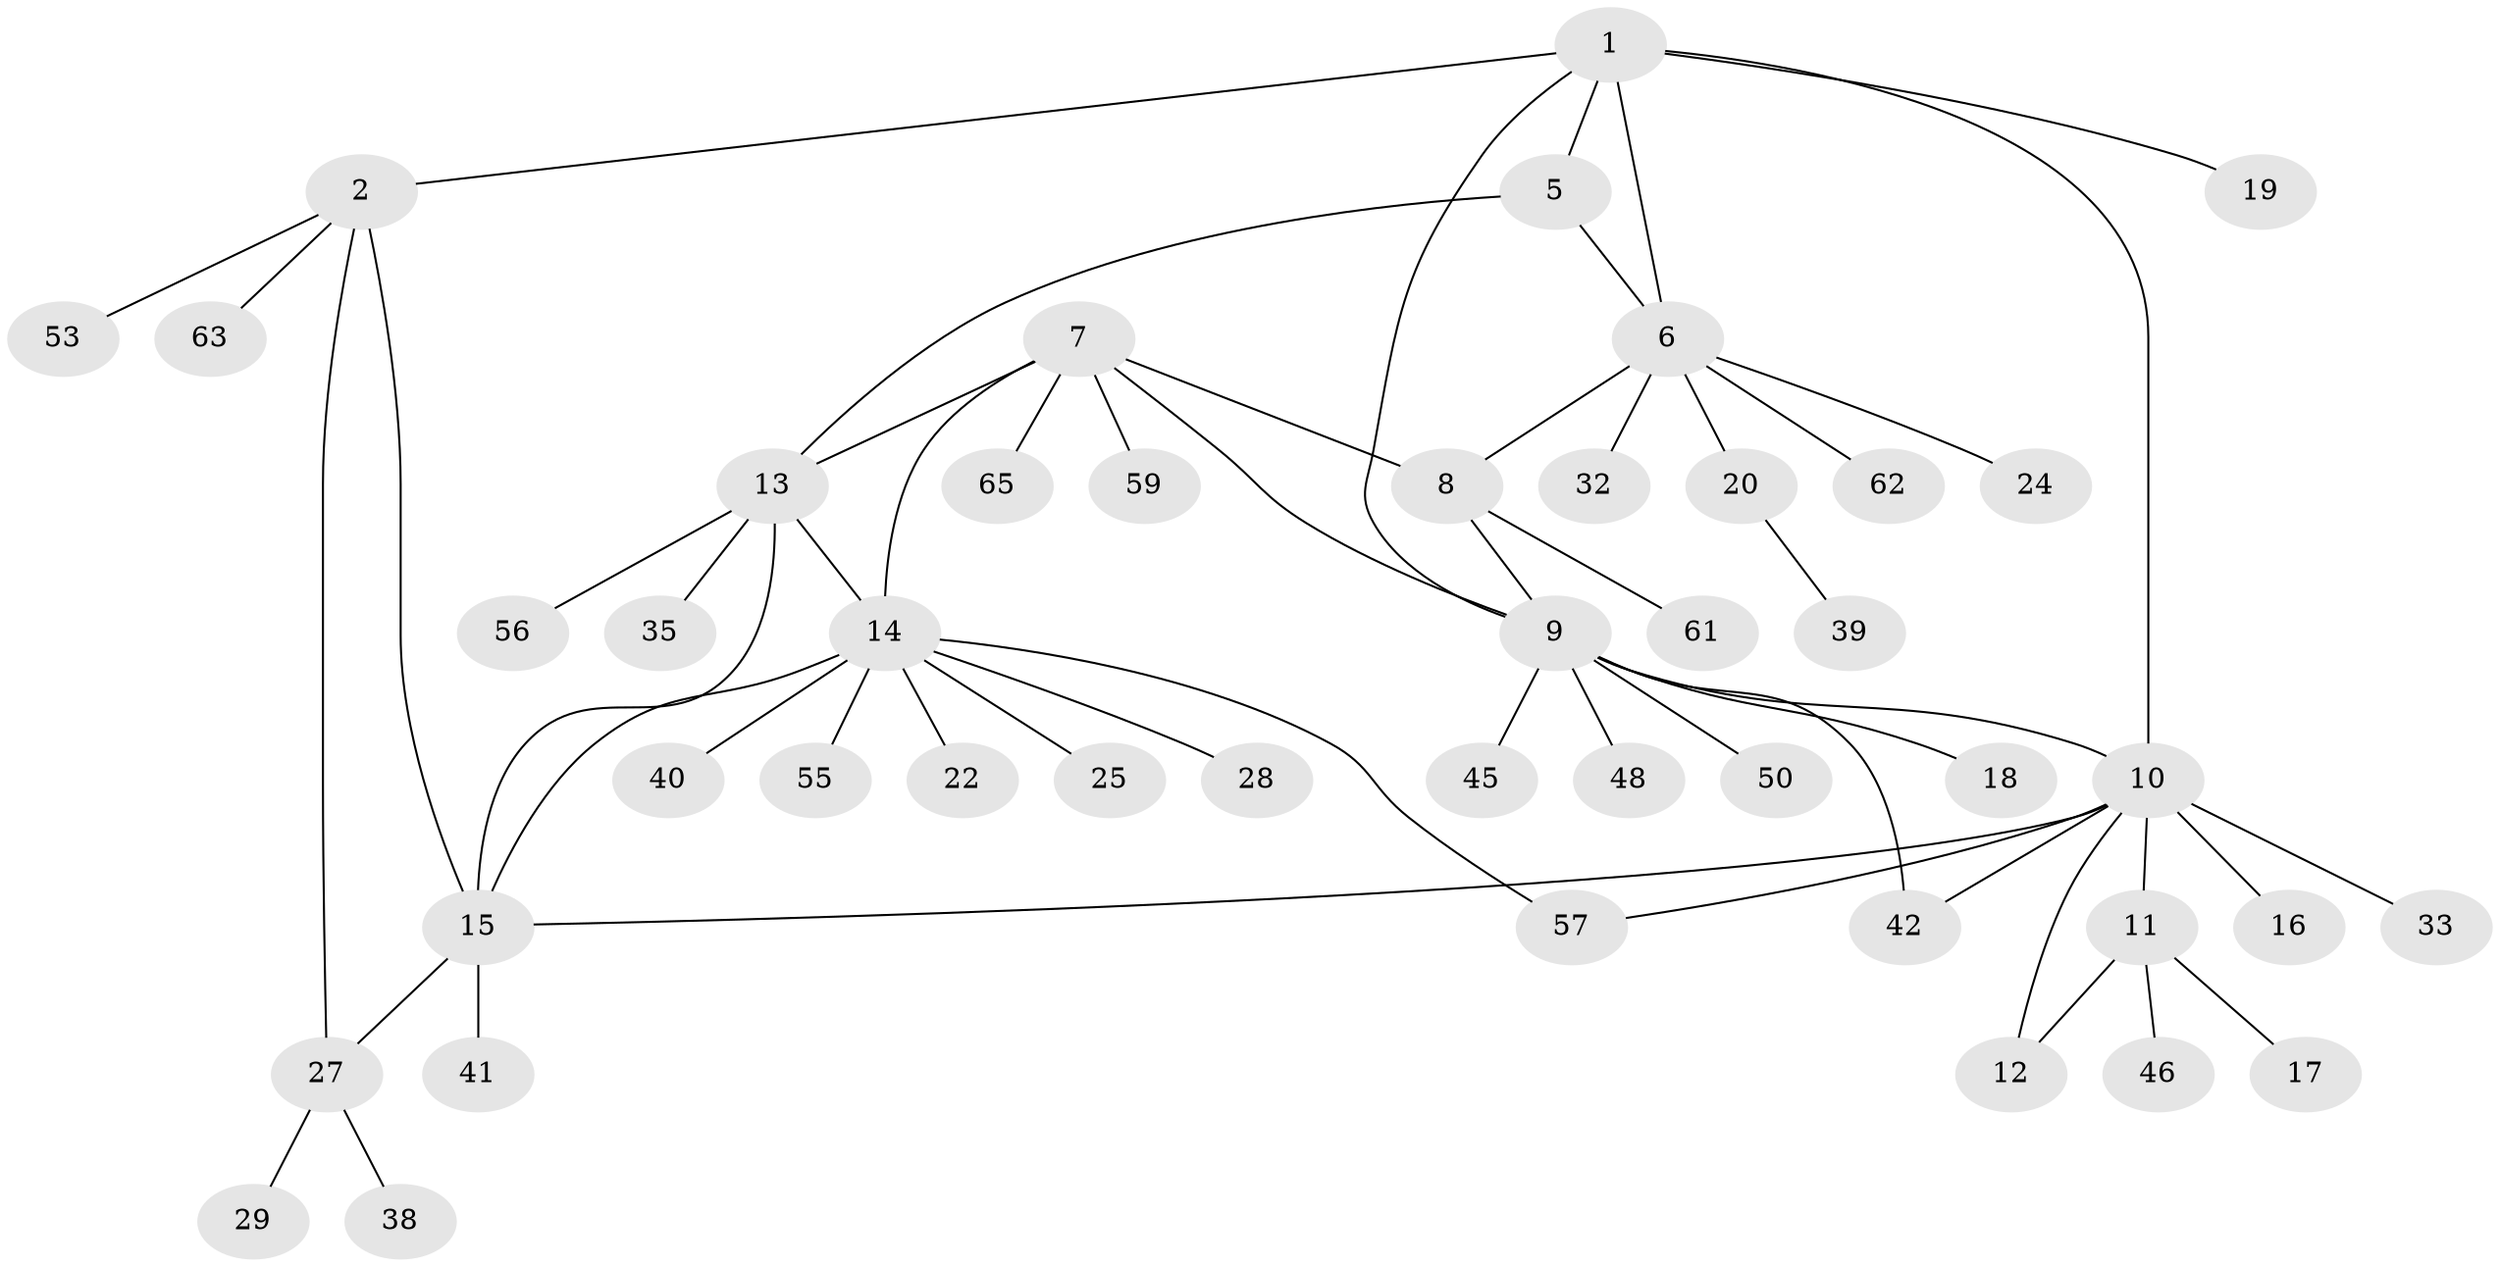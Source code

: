 // Generated by graph-tools (version 1.1) at 2025/52/02/27/25 19:52:21]
// undirected, 45 vertices, 57 edges
graph export_dot {
graph [start="1"]
  node [color=gray90,style=filled];
  1 [super="+4"];
  2 [super="+3"];
  5;
  6 [super="+26"];
  7 [super="+43"];
  8 [super="+23"];
  9 [super="+60"];
  10 [super="+51"];
  11 [super="+36"];
  12 [super="+21"];
  13 [super="+30"];
  14 [super="+52"];
  15 [super="+49"];
  16;
  17 [super="+44"];
  18;
  19;
  20 [super="+31"];
  22;
  24 [super="+64"];
  25;
  27 [super="+34"];
  28;
  29 [super="+37"];
  32;
  33 [super="+54"];
  35;
  38;
  39;
  40;
  41 [super="+47"];
  42;
  45;
  46;
  48;
  50;
  53 [super="+58"];
  55;
  56;
  57;
  59;
  61;
  62;
  63;
  65;
  1 -- 2 [weight=2];
  1 -- 9;
  1 -- 10 [weight=2];
  1 -- 19;
  1 -- 5;
  1 -- 6;
  2 -- 15;
  2 -- 53;
  2 -- 27;
  2 -- 63;
  5 -- 6;
  5 -- 13;
  6 -- 8;
  6 -- 20;
  6 -- 24;
  6 -- 32;
  6 -- 62;
  7 -- 8;
  7 -- 9;
  7 -- 13;
  7 -- 59;
  7 -- 65;
  7 -- 14;
  8 -- 9;
  8 -- 61;
  9 -- 10 [weight=2];
  9 -- 18;
  9 -- 42;
  9 -- 45;
  9 -- 48;
  9 -- 50;
  10 -- 11;
  10 -- 12;
  10 -- 15;
  10 -- 16;
  10 -- 33;
  10 -- 42;
  10 -- 57;
  11 -- 12;
  11 -- 17;
  11 -- 46;
  13 -- 14;
  13 -- 15;
  13 -- 35;
  13 -- 56;
  14 -- 15;
  14 -- 22;
  14 -- 25;
  14 -- 28;
  14 -- 40;
  14 -- 55;
  14 -- 57;
  15 -- 41;
  15 -- 27;
  20 -- 39;
  27 -- 29;
  27 -- 38;
}
